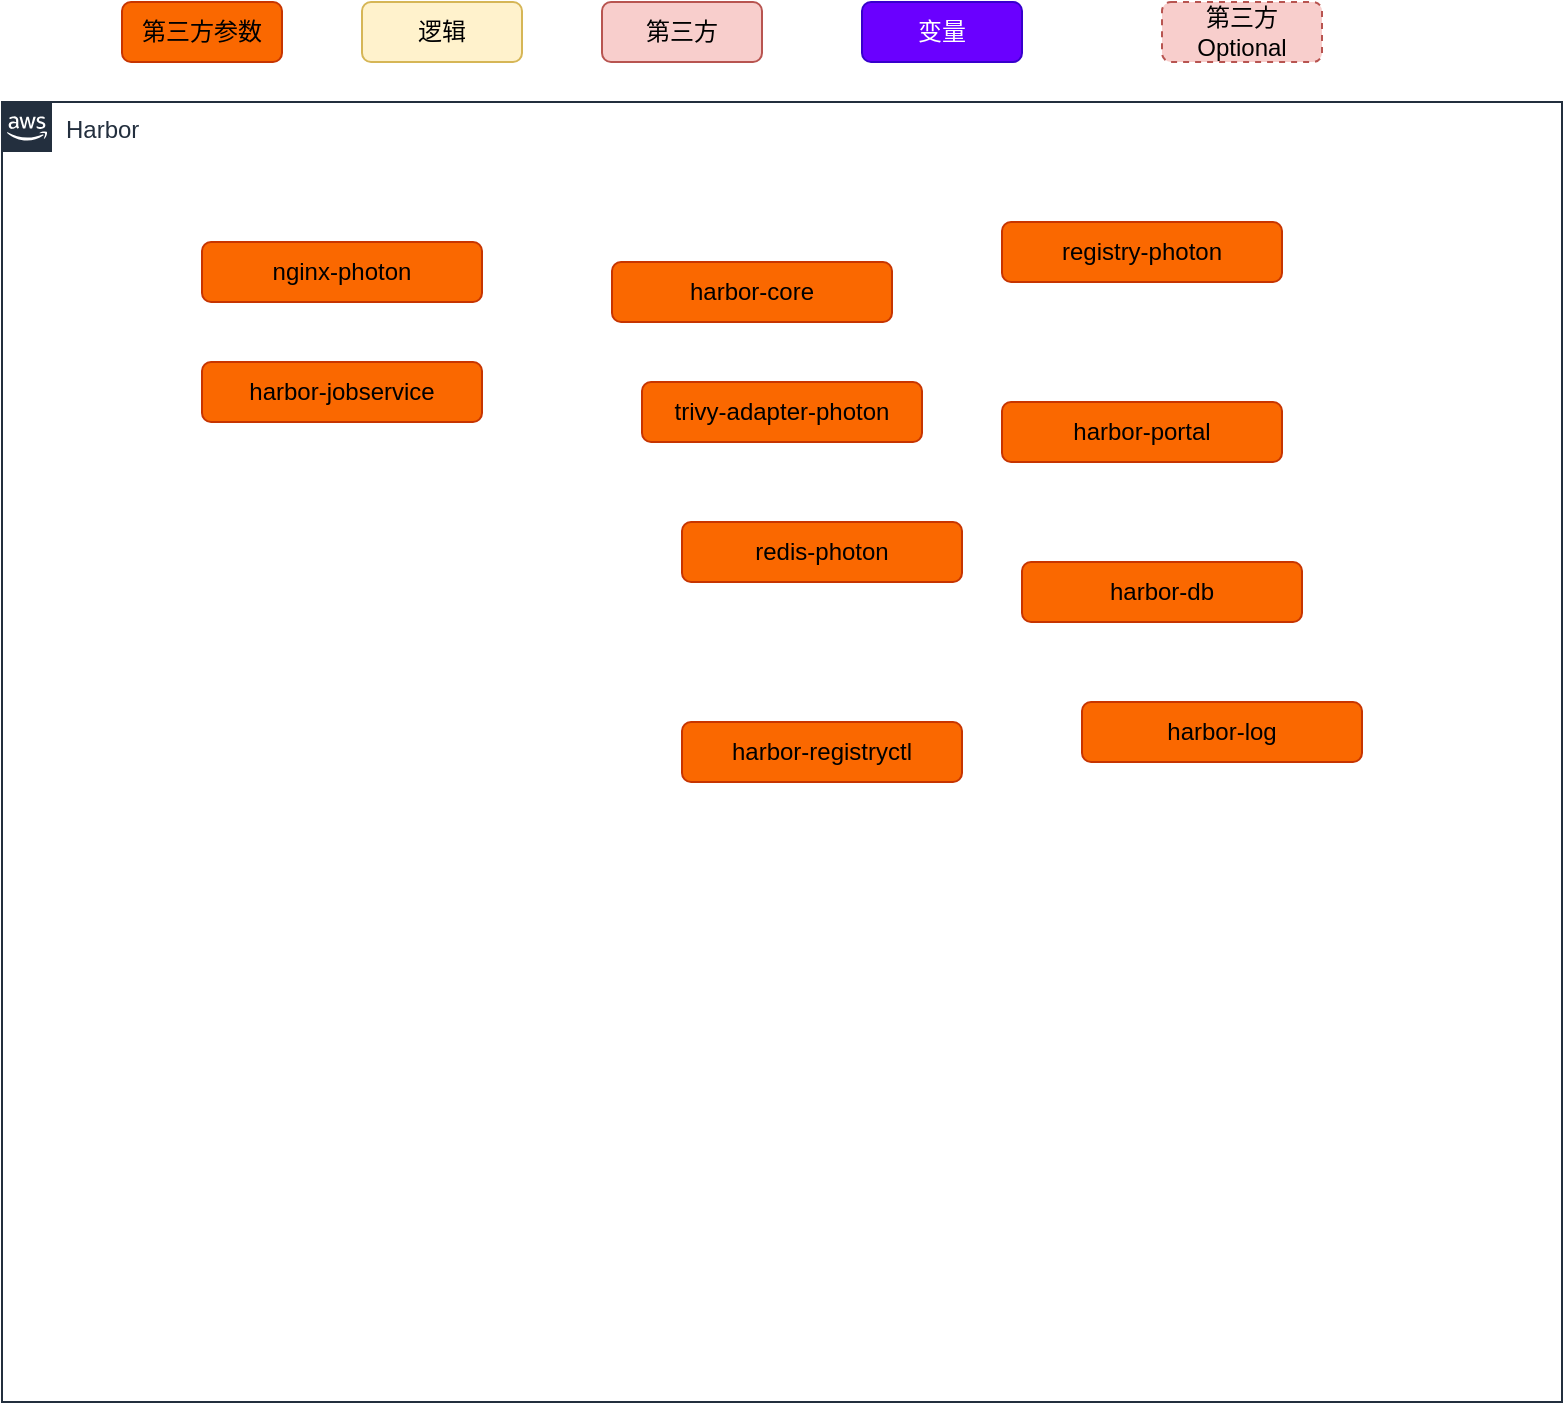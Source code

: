 <mxfile>
    <diagram id="Kv8KQUVrkOVbgMGfl4k4" name="Page-1">
        <mxGraphModel dx="990" dy="789" grid="1" gridSize="10" guides="1" tooltips="1" connect="1" arrows="1" fold="1" page="1" pageScale="1" pageWidth="850" pageHeight="1100" math="0" shadow="0">
            <root>
                <mxCell id="0"/>
                <mxCell id="1" parent="0"/>
                <mxCell id="2" value="逻辑" style="rounded=1;whiteSpace=wrap;html=1;fillColor=#fff2cc;strokeColor=#d6b656;" vertex="1" parent="1">
                    <mxGeometry x="230" y="30" width="80" height="30" as="geometry"/>
                </mxCell>
                <mxCell id="3" value="第三方" style="rounded=1;whiteSpace=wrap;html=1;fillColor=#f8cecc;strokeColor=#b85450;" vertex="1" parent="1">
                    <mxGeometry x="350" y="30" width="80" height="30" as="geometry"/>
                </mxCell>
                <mxCell id="4" value="变量" style="rounded=1;whiteSpace=wrap;html=1;fillColor=#6a00ff;strokeColor=#3700CC;fontColor=#ffffff;" vertex="1" parent="1">
                    <mxGeometry x="480" y="30" width="80" height="30" as="geometry"/>
                </mxCell>
                <mxCell id="5" value="第三方&lt;br&gt;Optional" style="rounded=1;whiteSpace=wrap;html=1;fillColor=#f8cecc;strokeColor=#b85450;dashed=1;" vertex="1" parent="1">
                    <mxGeometry x="630" y="30" width="80" height="30" as="geometry"/>
                </mxCell>
                <mxCell id="6" value="第三方参数" style="rounded=1;whiteSpace=wrap;html=1;fillColor=#fa6800;strokeColor=#C73500;fontColor=#000000;" vertex="1" parent="1">
                    <mxGeometry x="110" y="30" width="80" height="30" as="geometry"/>
                </mxCell>
                <mxCell id="7" value="Harbor" style="points=[[0,0],[0.25,0],[0.5,0],[0.75,0],[1,0],[1,0.25],[1,0.5],[1,0.75],[1,1],[0.75,1],[0.5,1],[0.25,1],[0,1],[0,0.75],[0,0.5],[0,0.25]];outlineConnect=0;gradientColor=none;html=1;whiteSpace=wrap;fontSize=12;fontStyle=0;shape=mxgraph.aws4.group;grIcon=mxgraph.aws4.group_aws_cloud_alt;strokeColor=#232F3E;fillColor=none;verticalAlign=top;align=left;spacingLeft=30;fontColor=#232F3E;dashed=0;labelBackgroundColor=#ffffff;container=1;pointerEvents=0;collapsible=0;recursiveResize=0;" vertex="1" parent="1">
                    <mxGeometry x="50" y="80" width="780" height="650" as="geometry"/>
                </mxCell>
                <mxCell id="8" value="nginx-photon" style="rounded=1;whiteSpace=wrap;html=1;fillColor=#fa6800;strokeColor=#C73500;fontColor=#000000;" vertex="1" parent="7">
                    <mxGeometry x="100" y="70" width="140" height="30" as="geometry"/>
                </mxCell>
                <mxCell id="9" value="harbor-jobservice" style="rounded=1;whiteSpace=wrap;html=1;fillColor=#fa6800;strokeColor=#C73500;fontColor=#000000;" vertex="1" parent="7">
                    <mxGeometry x="100" y="130" width="140" height="30" as="geometry"/>
                </mxCell>
                <mxCell id="10" value="harbor-core" style="rounded=1;whiteSpace=wrap;html=1;fillColor=#fa6800;strokeColor=#C73500;fontColor=#000000;" vertex="1" parent="7">
                    <mxGeometry x="305" y="80" width="140" height="30" as="geometry"/>
                </mxCell>
                <mxCell id="11" value="trivy-adapter-photon" style="rounded=1;whiteSpace=wrap;html=1;fillColor=#fa6800;strokeColor=#C73500;fontColor=#000000;" vertex="1" parent="7">
                    <mxGeometry x="320" y="140" width="140" height="30" as="geometry"/>
                </mxCell>
                <mxCell id="12" value="registry-photon" style="rounded=1;whiteSpace=wrap;html=1;fillColor=#fa6800;strokeColor=#C73500;fontColor=#000000;" vertex="1" parent="7">
                    <mxGeometry x="500" y="60" width="140" height="30" as="geometry"/>
                </mxCell>
                <mxCell id="13" value="harbor-portal" style="rounded=1;whiteSpace=wrap;html=1;fillColor=#fa6800;strokeColor=#C73500;fontColor=#000000;" vertex="1" parent="7">
                    <mxGeometry x="500" y="150" width="140" height="30" as="geometry"/>
                </mxCell>
                <mxCell id="14" value="redis-photon" style="rounded=1;whiteSpace=wrap;html=1;fillColor=#fa6800;strokeColor=#C73500;fontColor=#000000;" vertex="1" parent="7">
                    <mxGeometry x="340" y="210" width="140" height="30" as="geometry"/>
                </mxCell>
                <mxCell id="15" value="harbor-db" style="rounded=1;whiteSpace=wrap;html=1;fillColor=#fa6800;strokeColor=#C73500;fontColor=#000000;" vertex="1" parent="7">
                    <mxGeometry x="510" y="230" width="140" height="30" as="geometry"/>
                </mxCell>
                <mxCell id="16" value="harbor-registryctl" style="rounded=1;whiteSpace=wrap;html=1;fillColor=#fa6800;strokeColor=#C73500;fontColor=#000000;" vertex="1" parent="7">
                    <mxGeometry x="340" y="310" width="140" height="30" as="geometry"/>
                </mxCell>
                <mxCell id="17" value="harbor-log" style="rounded=1;whiteSpace=wrap;html=1;fillColor=#fa6800;strokeColor=#C73500;fontColor=#000000;" vertex="1" parent="7">
                    <mxGeometry x="540" y="300" width="140" height="30" as="geometry"/>
                </mxCell>
            </root>
        </mxGraphModel>
    </diagram>
</mxfile>
